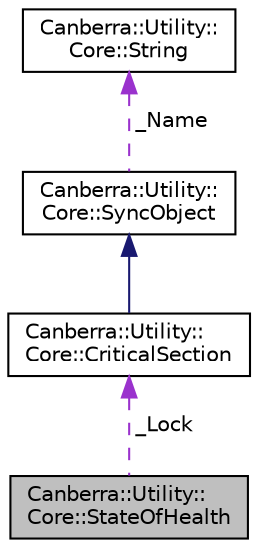 digraph "Canberra::Utility::Core::StateOfHealth"
{
  edge [fontname="Helvetica",fontsize="10",labelfontname="Helvetica",labelfontsize="10"];
  node [fontname="Helvetica",fontsize="10",shape=record];
  Node1 [label="Canberra::Utility::\lCore::StateOfHealth",height=0.2,width=0.4,color="black", fillcolor="grey75", style="filled", fontcolor="black"];
  Node2 -> Node1 [dir="back",color="darkorchid3",fontsize="10",style="dashed",label=" _Lock" ,fontname="Helvetica"];
  Node2 [label="Canberra::Utility::\lCore::CriticalSection",height=0.2,width=0.4,color="black", fillcolor="white", style="filled",URL="$de/d82/class_canberra_1_1_utility_1_1_core_1_1_critical_section.html"];
  Node3 -> Node2 [dir="back",color="midnightblue",fontsize="10",style="solid",fontname="Helvetica"];
  Node3 [label="Canberra::Utility::\lCore::SyncObject",height=0.2,width=0.4,color="black", fillcolor="white", style="filled",URL="$dc/d09/class_canberra_1_1_utility_1_1_core_1_1_sync_object.html"];
  Node4 -> Node3 [dir="back",color="darkorchid3",fontsize="10",style="dashed",label=" _Name" ,fontname="Helvetica"];
  Node4 [label="Canberra::Utility::\lCore::String",height=0.2,width=0.4,color="black", fillcolor="white", style="filled",URL="$da/d1c/class_canberra_1_1_utility_1_1_core_1_1_string.html"];
}
